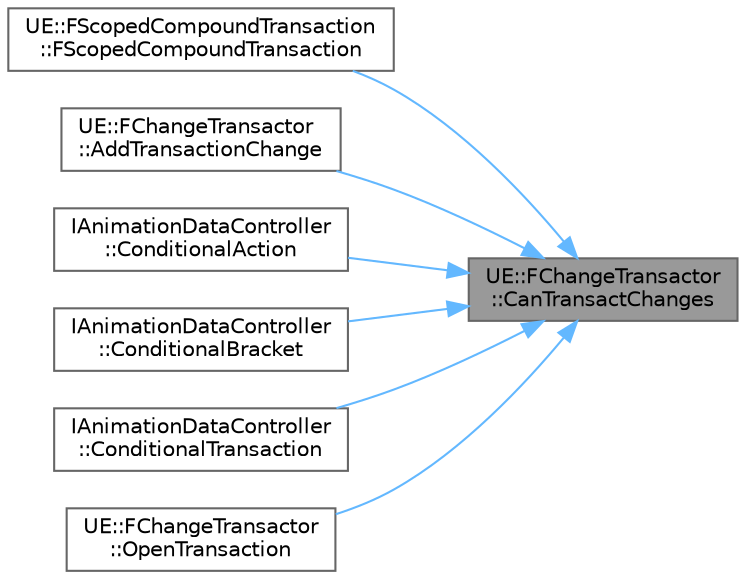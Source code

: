 digraph "UE::FChangeTransactor::CanTransactChanges"
{
 // INTERACTIVE_SVG=YES
 // LATEX_PDF_SIZE
  bgcolor="transparent";
  edge [fontname=Helvetica,fontsize=10,labelfontname=Helvetica,labelfontsize=10];
  node [fontname=Helvetica,fontsize=10,shape=box,height=0.2,width=0.4];
  rankdir="RL";
  Node1 [id="Node000001",label="UE::FChangeTransactor\l::CanTransactChanges",height=0.2,width=0.4,color="gray40", fillcolor="grey60", style="filled", fontcolor="black",tooltip=" "];
  Node1 -> Node2 [id="edge1_Node000001_Node000002",dir="back",color="steelblue1",style="solid",tooltip=" "];
  Node2 [id="Node000002",label="UE::FScopedCompoundTransaction\l::FScopedCompoundTransaction",height=0.2,width=0.4,color="grey40", fillcolor="white", style="filled",URL="$dc/dde/structUE_1_1FScopedCompoundTransaction.html#a334268da8953941ea577dd85444beb7a",tooltip=" "];
  Node1 -> Node3 [id="edge2_Node000001_Node000003",dir="back",color="steelblue1",style="solid",tooltip=" "];
  Node3 [id="Node000003",label="UE::FChangeTransactor\l::AddTransactionChange",height=0.2,width=0.4,color="grey40", fillcolor="white", style="filled",URL="$df/d29/structUE_1_1FChangeTransactor.html#acad54278634af86b65f6d0777f9f67a1",tooltip="Inserts a FChange instance into the compound change data."];
  Node1 -> Node4 [id="edge3_Node000001_Node000004",dir="back",color="steelblue1",style="solid",tooltip=" "];
  Node4 [id="Node000004",label="IAnimationDataController\l::ConditionalAction",height=0.2,width=0.4,color="grey40", fillcolor="white", style="filled",URL="$d5/db0/classIAnimationDataController.html#acf3f11c354fdac6f35f3e504f2bab5a9",tooltip=" "];
  Node1 -> Node5 [id="edge4_Node000001_Node000005",dir="back",color="steelblue1",style="solid",tooltip=" "];
  Node5 [id="Node000005",label="IAnimationDataController\l::ConditionalBracket",height=0.2,width=0.4,color="grey40", fillcolor="white", style="filled",URL="$d5/db0/classIAnimationDataController.html#ae56e9337819c77262c1c7b8daffc5677",tooltip=" "];
  Node1 -> Node6 [id="edge5_Node000001_Node000006",dir="back",color="steelblue1",style="solid",tooltip=" "];
  Node6 [id="Node000006",label="IAnimationDataController\l::ConditionalTransaction",height=0.2,width=0.4,color="grey40", fillcolor="white", style="filled",URL="$d5/db0/classIAnimationDataController.html#a3b8034c4a990b08af81c4a6684ce0fd1",tooltip=" "];
  Node1 -> Node7 [id="edge6_Node000001_Node000007",dir="back",color="steelblue1",style="solid",tooltip=" "];
  Node7 [id="Node000007",label="UE::FChangeTransactor\l::OpenTransaction",height=0.2,width=0.4,color="grey40", fillcolor="white", style="filled",URL="$df/d29/structUE_1_1FChangeTransactor.html#ac9bf4edb755f4a1d8fa1e642f17a5c5e",tooltip="Opens a new transaction with the provided description."];
}
